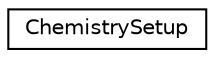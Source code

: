 digraph "Graphical Class Hierarchy"
{
 // INTERACTIVE_SVG=YES
  edge [fontname="Helvetica",fontsize="10",labelfontname="Helvetica",labelfontsize="10"];
  node [fontname="Helvetica",fontsize="10",shape=record];
  rankdir="LR";
  Node0 [label="ChemistrySetup",height=0.2,width=0.4,color="black", fillcolor="white", style="filled",URL="$structChemistrySetup.html",tooltip="Struct to hold chem setup information. "];
}
